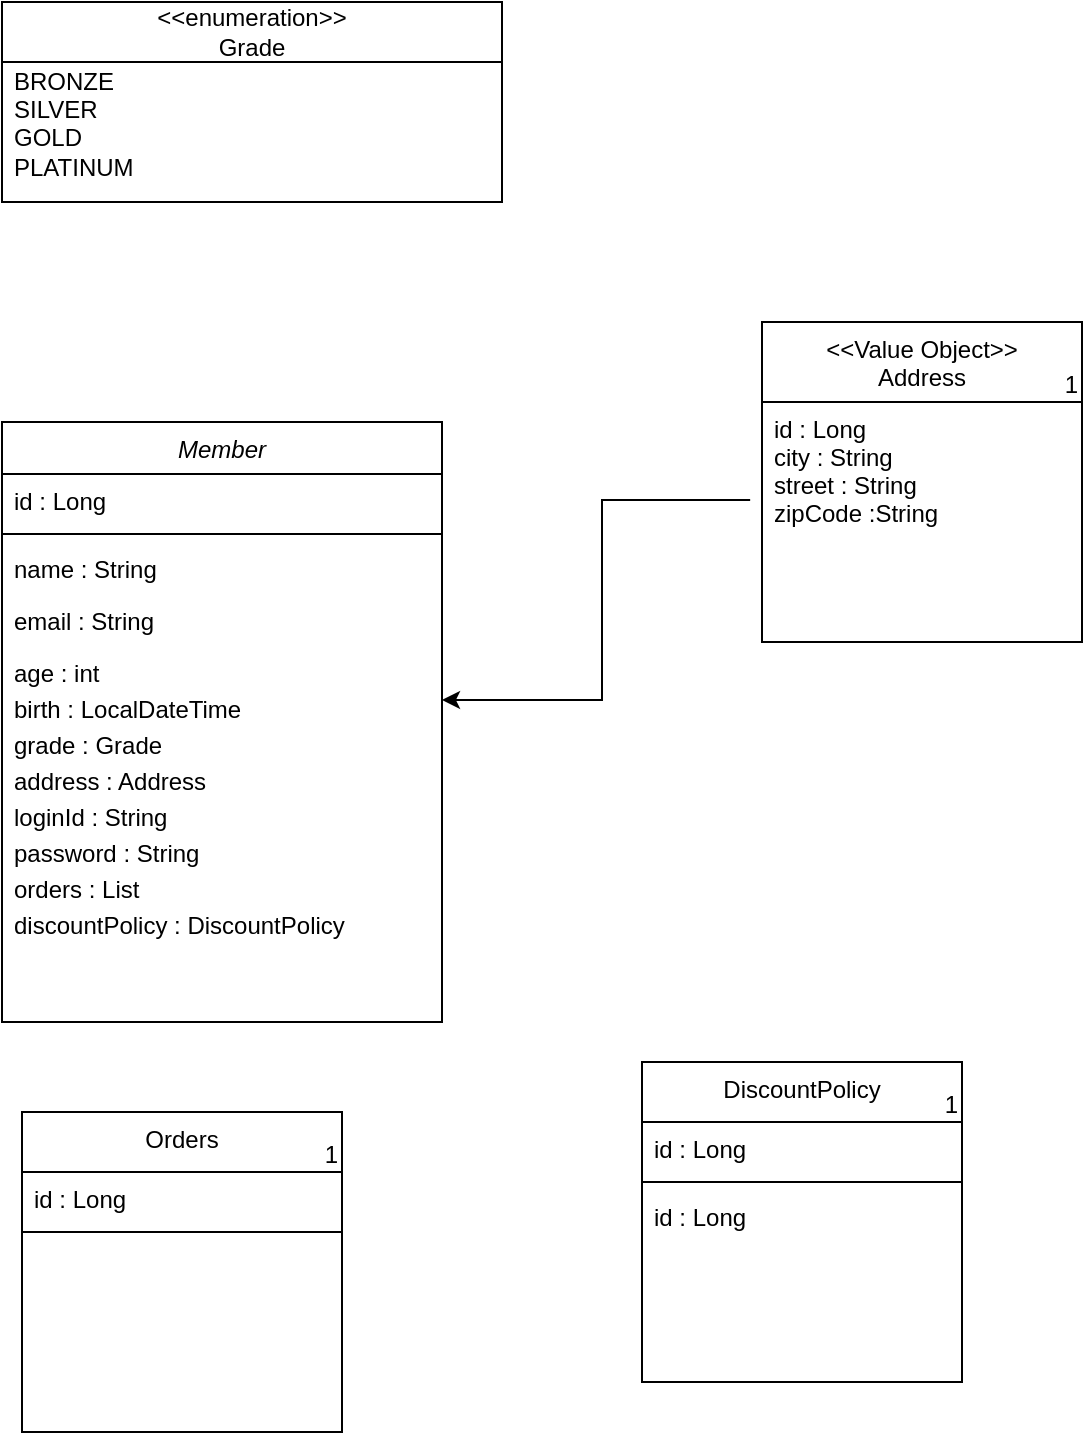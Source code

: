 <mxfile version="24.6.2" type="github">
  <diagram id="C5RBs43oDa-KdzZeNtuy" name="Page-1">
    <mxGraphModel dx="1482" dy="1988" grid="1" gridSize="10" guides="1" tooltips="1" connect="1" arrows="1" fold="1" page="1" pageScale="1" pageWidth="827" pageHeight="1169" math="0" shadow="0">
      <root>
        <mxCell id="WIyWlLk6GJQsqaUBKTNV-0" />
        <mxCell id="WIyWlLk6GJQsqaUBKTNV-1" parent="WIyWlLk6GJQsqaUBKTNV-0" />
        <mxCell id="zkfFHV4jXpPFQw0GAbJ--0" value="Member" style="swimlane;fontStyle=2;align=center;verticalAlign=top;childLayout=stackLayout;horizontal=1;startSize=26;horizontalStack=0;resizeParent=1;resizeLast=0;collapsible=1;marginBottom=0;rounded=0;shadow=0;strokeWidth=1;" parent="WIyWlLk6GJQsqaUBKTNV-1" vertex="1">
          <mxGeometry x="30" y="80" width="220" height="300" as="geometry">
            <mxRectangle x="230" y="140" width="160" height="26" as="alternateBounds" />
          </mxGeometry>
        </mxCell>
        <mxCell id="zkfFHV4jXpPFQw0GAbJ--1" value="id : Long" style="text;align=left;verticalAlign=top;spacingLeft=4;spacingRight=4;overflow=hidden;rotatable=0;points=[[0,0.5],[1,0.5]];portConstraint=eastwest;" parent="zkfFHV4jXpPFQw0GAbJ--0" vertex="1">
          <mxGeometry y="26" width="220" height="26" as="geometry" />
        </mxCell>
        <mxCell id="zkfFHV4jXpPFQw0GAbJ--4" value="" style="line;html=1;strokeWidth=1;align=left;verticalAlign=middle;spacingTop=-1;spacingLeft=3;spacingRight=3;rotatable=0;labelPosition=right;points=[];portConstraint=eastwest;" parent="zkfFHV4jXpPFQw0GAbJ--0" vertex="1">
          <mxGeometry y="52" width="220" height="8" as="geometry" />
        </mxCell>
        <mxCell id="f3WNfg0uJCd8kldbjhf3-0" value="name : String" style="text;align=left;verticalAlign=top;spacingLeft=4;spacingRight=4;overflow=hidden;rotatable=0;points=[[0,0.5],[1,0.5]];portConstraint=eastwest;rounded=0;shadow=0;html=0;" vertex="1" parent="zkfFHV4jXpPFQw0GAbJ--0">
          <mxGeometry y="60" width="220" height="26" as="geometry" />
        </mxCell>
        <mxCell id="f3WNfg0uJCd8kldbjhf3-1" value="email : String    &#xa;" style="text;align=left;verticalAlign=top;spacingLeft=4;spacingRight=4;overflow=hidden;rotatable=0;points=[[0,0.5],[1,0.5]];portConstraint=eastwest;rounded=0;shadow=0;html=0;" vertex="1" parent="zkfFHV4jXpPFQw0GAbJ--0">
          <mxGeometry y="86" width="220" height="26" as="geometry" />
        </mxCell>
        <mxCell id="zkfFHV4jXpPFQw0GAbJ--5" value="age : int" style="text;align=left;verticalAlign=top;spacingLeft=4;spacingRight=4;overflow=hidden;rotatable=0;points=[[0,0.5],[1,0.5]];portConstraint=eastwest;" parent="zkfFHV4jXpPFQw0GAbJ--0" vertex="1">
          <mxGeometry y="112" width="220" height="18" as="geometry" />
        </mxCell>
        <mxCell id="f3WNfg0uJCd8kldbjhf3-2" value="birth : LocalDateTime" style="text;align=left;verticalAlign=top;spacingLeft=4;spacingRight=4;overflow=hidden;rotatable=0;points=[[0,0.5],[1,0.5]];portConstraint=eastwest;" vertex="1" parent="zkfFHV4jXpPFQw0GAbJ--0">
          <mxGeometry y="130" width="220" height="18" as="geometry" />
        </mxCell>
        <mxCell id="f3WNfg0uJCd8kldbjhf3-3" value="grade : Grade" style="text;align=left;verticalAlign=top;spacingLeft=4;spacingRight=4;overflow=hidden;rotatable=0;points=[[0,0.5],[1,0.5]];portConstraint=eastwest;" vertex="1" parent="zkfFHV4jXpPFQw0GAbJ--0">
          <mxGeometry y="148" width="220" height="18" as="geometry" />
        </mxCell>
        <mxCell id="f3WNfg0uJCd8kldbjhf3-4" value="address : Address" style="text;align=left;verticalAlign=top;spacingLeft=4;spacingRight=4;overflow=hidden;rotatable=0;points=[[0,0.5],[1,0.5]];portConstraint=eastwest;" vertex="1" parent="zkfFHV4jXpPFQw0GAbJ--0">
          <mxGeometry y="166" width="220" height="18" as="geometry" />
        </mxCell>
        <mxCell id="f3WNfg0uJCd8kldbjhf3-5" value="loginId : String" style="text;align=left;verticalAlign=top;spacingLeft=4;spacingRight=4;overflow=hidden;rotatable=0;points=[[0,0.5],[1,0.5]];portConstraint=eastwest;" vertex="1" parent="zkfFHV4jXpPFQw0GAbJ--0">
          <mxGeometry y="184" width="220" height="18" as="geometry" />
        </mxCell>
        <mxCell id="f3WNfg0uJCd8kldbjhf3-6" value="password : String" style="text;align=left;verticalAlign=top;spacingLeft=4;spacingRight=4;overflow=hidden;rotatable=0;points=[[0,0.5],[1,0.5]];portConstraint=eastwest;" vertex="1" parent="zkfFHV4jXpPFQw0GAbJ--0">
          <mxGeometry y="202" width="220" height="18" as="geometry" />
        </mxCell>
        <mxCell id="f3WNfg0uJCd8kldbjhf3-35" value="orders : List" style="text;align=left;verticalAlign=top;spacingLeft=4;spacingRight=4;overflow=hidden;rotatable=0;points=[[0,0.5],[1,0.5]];portConstraint=eastwest;" vertex="1" parent="zkfFHV4jXpPFQw0GAbJ--0">
          <mxGeometry y="220" width="220" height="18" as="geometry" />
        </mxCell>
        <mxCell id="f3WNfg0uJCd8kldbjhf3-36" value="discountPolicy : DiscountPolicy" style="text;align=left;verticalAlign=top;spacingLeft=4;spacingRight=4;overflow=hidden;rotatable=0;points=[[0,0.5],[1,0.5]];portConstraint=eastwest;" vertex="1" parent="zkfFHV4jXpPFQw0GAbJ--0">
          <mxGeometry y="238" width="220" height="18" as="geometry" />
        </mxCell>
        <mxCell id="f3WNfg0uJCd8kldbjhf3-21" value="&lt;div&gt;&amp;lt;&amp;lt;enumeration&amp;gt;&amp;gt;&lt;/div&gt;Grade" style="swimlane;fontStyle=0;childLayout=stackLayout;horizontal=1;startSize=30;horizontalStack=0;resizeParent=1;resizeParentMax=0;resizeLast=0;collapsible=1;marginBottom=0;whiteSpace=wrap;html=1;" vertex="1" parent="WIyWlLk6GJQsqaUBKTNV-1">
          <mxGeometry x="30" y="-130" width="250" height="100" as="geometry" />
        </mxCell>
        <mxCell id="f3WNfg0uJCd8kldbjhf3-24" value="&lt;div&gt;BRONZE&lt;/div&gt;SILVER&lt;div&gt;GOLD&lt;/div&gt;&lt;div&gt;PLATINUM&lt;/div&gt;&lt;div&gt;&lt;br&gt;&lt;/div&gt;&lt;div&gt;&lt;br&gt;&lt;/div&gt;&lt;div&gt;&lt;br&gt;&lt;/div&gt;" style="text;strokeColor=none;fillColor=none;align=left;verticalAlign=middle;spacingLeft=4;spacingRight=4;overflow=hidden;points=[[0,0.5],[1,0.5]];portConstraint=eastwest;rotatable=0;whiteSpace=wrap;html=1;" vertex="1" parent="f3WNfg0uJCd8kldbjhf3-21">
          <mxGeometry y="30" width="250" height="70" as="geometry" />
        </mxCell>
        <mxCell id="f3WNfg0uJCd8kldbjhf3-39" style="edgeStyle=orthogonalEdgeStyle;rounded=0;orthogonalLoop=1;jettySize=auto;html=1;exitX=-0.037;exitY=0.49;exitDx=0;exitDy=0;entryX=1;entryY=0.5;entryDx=0;entryDy=0;exitPerimeter=0;" edge="1" parent="WIyWlLk6GJQsqaUBKTNV-1" source="f3WNfg0uJCd8kldbjhf3-49" target="f3WNfg0uJCd8kldbjhf3-2">
          <mxGeometry relative="1" as="geometry">
            <mxPoint x="508" y="201" as="sourcePoint" />
          </mxGeometry>
        </mxCell>
        <mxCell id="f3WNfg0uJCd8kldbjhf3-30" value="Orders" style="swimlane;fontStyle=0;align=center;verticalAlign=top;childLayout=stackLayout;horizontal=1;startSize=30;horizontalStack=0;resizeParent=1;resizeLast=0;collapsible=1;marginBottom=0;rounded=0;shadow=0;strokeWidth=1;" vertex="1" parent="WIyWlLk6GJQsqaUBKTNV-1">
          <mxGeometry x="40" y="425" width="160" height="160" as="geometry">
            <mxRectangle x="550" y="140" width="160" height="26" as="alternateBounds" />
          </mxGeometry>
        </mxCell>
        <mxCell id="f3WNfg0uJCd8kldbjhf3-31" value="1" style="resizable=0;align=right;verticalAlign=bottom;labelBackgroundColor=none;fontSize=12;" connectable="0" vertex="1" parent="f3WNfg0uJCd8kldbjhf3-30">
          <mxGeometry y="30" width="160" as="geometry" />
        </mxCell>
        <mxCell id="f3WNfg0uJCd8kldbjhf3-33" value="id : Long" style="text;align=left;verticalAlign=top;spacingLeft=4;spacingRight=4;overflow=hidden;rotatable=0;points=[[0,0.5],[1,0.5]];portConstraint=eastwest;rounded=0;shadow=0;html=0;" vertex="1" parent="f3WNfg0uJCd8kldbjhf3-30">
          <mxGeometry y="30" width="160" height="26" as="geometry" />
        </mxCell>
        <mxCell id="f3WNfg0uJCd8kldbjhf3-34" value="" style="line;html=1;strokeWidth=1;align=left;verticalAlign=middle;spacingTop=-1;spacingLeft=3;spacingRight=3;rotatable=0;labelPosition=right;points=[];portConstraint=eastwest;" vertex="1" parent="f3WNfg0uJCd8kldbjhf3-30">
          <mxGeometry y="56" width="160" height="8" as="geometry" />
        </mxCell>
        <mxCell id="f3WNfg0uJCd8kldbjhf3-42" value="DiscountPolicy" style="swimlane;fontStyle=0;align=center;verticalAlign=top;childLayout=stackLayout;horizontal=1;startSize=30;horizontalStack=0;resizeParent=1;resizeLast=0;collapsible=1;marginBottom=0;rounded=0;shadow=0;strokeWidth=1;" vertex="1" parent="WIyWlLk6GJQsqaUBKTNV-1">
          <mxGeometry x="350" y="400" width="160" height="160" as="geometry">
            <mxRectangle x="550" y="140" width="160" height="26" as="alternateBounds" />
          </mxGeometry>
        </mxCell>
        <mxCell id="f3WNfg0uJCd8kldbjhf3-43" value="1" style="resizable=0;align=right;verticalAlign=bottom;labelBackgroundColor=none;fontSize=12;" connectable="0" vertex="1" parent="f3WNfg0uJCd8kldbjhf3-42">
          <mxGeometry y="30" width="160" as="geometry" />
        </mxCell>
        <mxCell id="f3WNfg0uJCd8kldbjhf3-44" value="id : Long" style="text;align=left;verticalAlign=top;spacingLeft=4;spacingRight=4;overflow=hidden;rotatable=0;points=[[0,0.5],[1,0.5]];portConstraint=eastwest;rounded=0;shadow=0;html=0;" vertex="1" parent="f3WNfg0uJCd8kldbjhf3-42">
          <mxGeometry y="30" width="160" height="26" as="geometry" />
        </mxCell>
        <mxCell id="f3WNfg0uJCd8kldbjhf3-45" value="" style="line;html=1;strokeWidth=1;align=left;verticalAlign=middle;spacingTop=-1;spacingLeft=3;spacingRight=3;rotatable=0;labelPosition=right;points=[];portConstraint=eastwest;" vertex="1" parent="f3WNfg0uJCd8kldbjhf3-42">
          <mxGeometry y="56" width="160" height="8" as="geometry" />
        </mxCell>
        <mxCell id="f3WNfg0uJCd8kldbjhf3-46" value="id : Long" style="text;align=left;verticalAlign=top;spacingLeft=4;spacingRight=4;overflow=hidden;rotatable=0;points=[[0,0.5],[1,0.5]];portConstraint=eastwest;rounded=0;shadow=0;html=0;" vertex="1" parent="f3WNfg0uJCd8kldbjhf3-42">
          <mxGeometry y="64" width="160" height="26" as="geometry" />
        </mxCell>
        <mxCell id="f3WNfg0uJCd8kldbjhf3-47" value="&lt;&lt;Value Object&gt;&gt;&#xa;Address" style="swimlane;fontStyle=0;align=center;verticalAlign=top;childLayout=stackLayout;horizontal=1;startSize=40;horizontalStack=0;resizeParent=1;resizeLast=0;collapsible=1;marginBottom=0;rounded=0;shadow=0;strokeWidth=1;" vertex="1" parent="WIyWlLk6GJQsqaUBKTNV-1">
          <mxGeometry x="410" y="30" width="160" height="160" as="geometry">
            <mxRectangle x="550" y="140" width="160" height="26" as="alternateBounds" />
          </mxGeometry>
        </mxCell>
        <mxCell id="f3WNfg0uJCd8kldbjhf3-48" value="1" style="resizable=0;align=right;verticalAlign=bottom;labelBackgroundColor=none;fontSize=12;" connectable="0" vertex="1" parent="f3WNfg0uJCd8kldbjhf3-47">
          <mxGeometry y="40" width="160" as="geometry" />
        </mxCell>
        <mxCell id="f3WNfg0uJCd8kldbjhf3-49" value="id : Long&#xa;city : String&#xa;street : String&#xa;zipCode :String" style="text;align=left;verticalAlign=top;spacingLeft=4;spacingRight=4;overflow=hidden;rotatable=0;points=[[0,0.5],[1,0.5]];portConstraint=eastwest;rounded=0;shadow=0;html=0;" vertex="1" parent="f3WNfg0uJCd8kldbjhf3-47">
          <mxGeometry y="40" width="160" height="100" as="geometry" />
        </mxCell>
      </root>
    </mxGraphModel>
  </diagram>
</mxfile>
